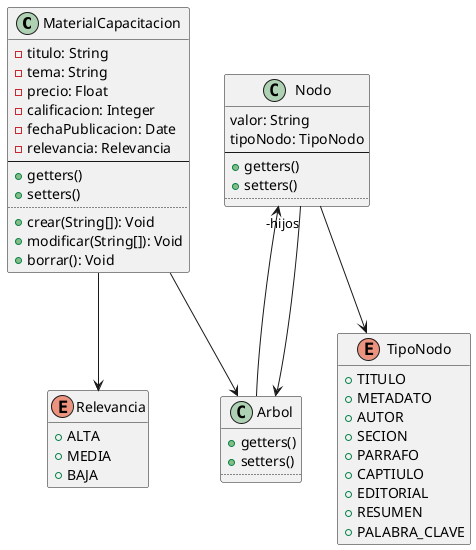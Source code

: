 @startuml

hide enum methods

class MaterialCapacitacion{
    -titulo: String
    -tema: String
    -precio: Float
    -calificacion: Integer
    -fechaPublicacion: Date
    -relevancia: Relevancia
    --
    +getters()
    +setters()
    ..
    +crear(String[]): Void
    +modificar(String[]): Void
    +borrar(): Void
}

enum Relevancia{
    +ALTA
    +MEDIA
    +BAJA
}

class Arbol{
    +getters()
    +setters()
    ..
}

enum TipoNodo{
    +TITULO
    +METADATO
    +AUTOR
    +SECION
    +PARRAFO
    +CAPTIULO
    +EDITORIAL
    +RESUMEN
    +PALABRA_CLAVE

}

class Nodo{
    valor: String
    tipoNodo: TipoNodo
    --
    +getters()
    +setters()
    ..
}

MaterialCapacitacion --> Relevancia
Nodo --> TipoNodo

MaterialCapacitacion --> Arbol
Nodo <-- Arbol
Nodo "-hijos"--> Arbol

@enduml
